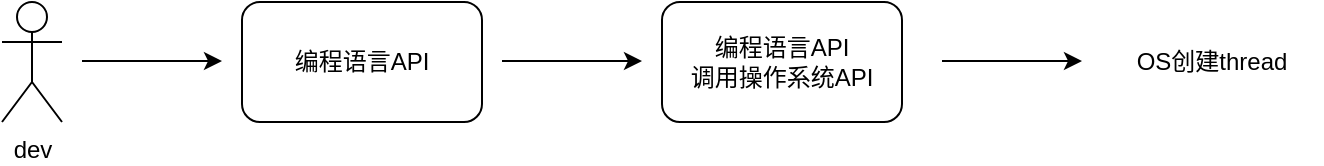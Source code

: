 <mxfile version="20.0.4" type="github">
  <diagram id="jh8vf0HZd4zdgq4STpVQ" name="Page-1">
    <mxGraphModel dx="1018" dy="659" grid="1" gridSize="10" guides="1" tooltips="1" connect="1" arrows="1" fold="1" page="1" pageScale="1" pageWidth="850" pageHeight="1100" math="0" shadow="0">
      <root>
        <mxCell id="0" />
        <mxCell id="1" parent="0" />
        <mxCell id="Kk4obVniK6FhzwkOs6oO-1" value="编程语言API" style="rounded=1;whiteSpace=wrap;html=1;" vertex="1" parent="1">
          <mxGeometry x="220" y="330" width="120" height="60" as="geometry" />
        </mxCell>
        <mxCell id="Kk4obVniK6FhzwkOs6oO-2" value="dev" style="shape=umlActor;verticalLabelPosition=bottom;verticalAlign=top;html=1;outlineConnect=0;" vertex="1" parent="1">
          <mxGeometry x="100" y="330" width="30" height="60" as="geometry" />
        </mxCell>
        <mxCell id="Kk4obVniK6FhzwkOs6oO-3" value="" style="endArrow=classic;html=1;rounded=0;" edge="1" parent="1">
          <mxGeometry width="50" height="50" relative="1" as="geometry">
            <mxPoint x="140" y="359.5" as="sourcePoint" />
            <mxPoint x="210" y="359.5" as="targetPoint" />
          </mxGeometry>
        </mxCell>
        <mxCell id="Kk4obVniK6FhzwkOs6oO-6" value="编程语言API&lt;br&gt;调用操作系统API" style="rounded=1;whiteSpace=wrap;html=1;" vertex="1" parent="1">
          <mxGeometry x="430" y="330" width="120" height="60" as="geometry" />
        </mxCell>
        <mxCell id="Kk4obVniK6FhzwkOs6oO-7" value="" style="endArrow=classic;html=1;rounded=0;" edge="1" parent="1">
          <mxGeometry width="50" height="50" relative="1" as="geometry">
            <mxPoint x="350" y="359.5" as="sourcePoint" />
            <mxPoint x="420" y="359.5" as="targetPoint" />
          </mxGeometry>
        </mxCell>
        <mxCell id="Kk4obVniK6FhzwkOs6oO-8" value="" style="endArrow=classic;html=1;rounded=0;" edge="1" parent="1">
          <mxGeometry width="50" height="50" relative="1" as="geometry">
            <mxPoint x="570" y="359.5" as="sourcePoint" />
            <mxPoint x="640" y="359.5" as="targetPoint" />
          </mxGeometry>
        </mxCell>
        <mxCell id="Kk4obVniK6FhzwkOs6oO-9" value="OS创建thread" style="text;html=1;strokeColor=none;fillColor=none;align=center;verticalAlign=middle;whiteSpace=wrap;rounded=0;" vertex="1" parent="1">
          <mxGeometry x="650" y="350" width="110" height="20" as="geometry" />
        </mxCell>
      </root>
    </mxGraphModel>
  </diagram>
</mxfile>
